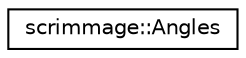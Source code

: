 digraph "Graphical Class Hierarchy"
{
 // LATEX_PDF_SIZE
  edge [fontname="Helvetica",fontsize="10",labelfontname="Helvetica",labelfontsize="10"];
  node [fontname="Helvetica",fontsize="10",shape=record];
  rankdir="LR";
  Node0 [label="scrimmage::Angles",height=0.2,width=0.4,color="black", fillcolor="white", style="filled",URL="$classscrimmage_1_1Angles.html",tooltip=" "];
}
